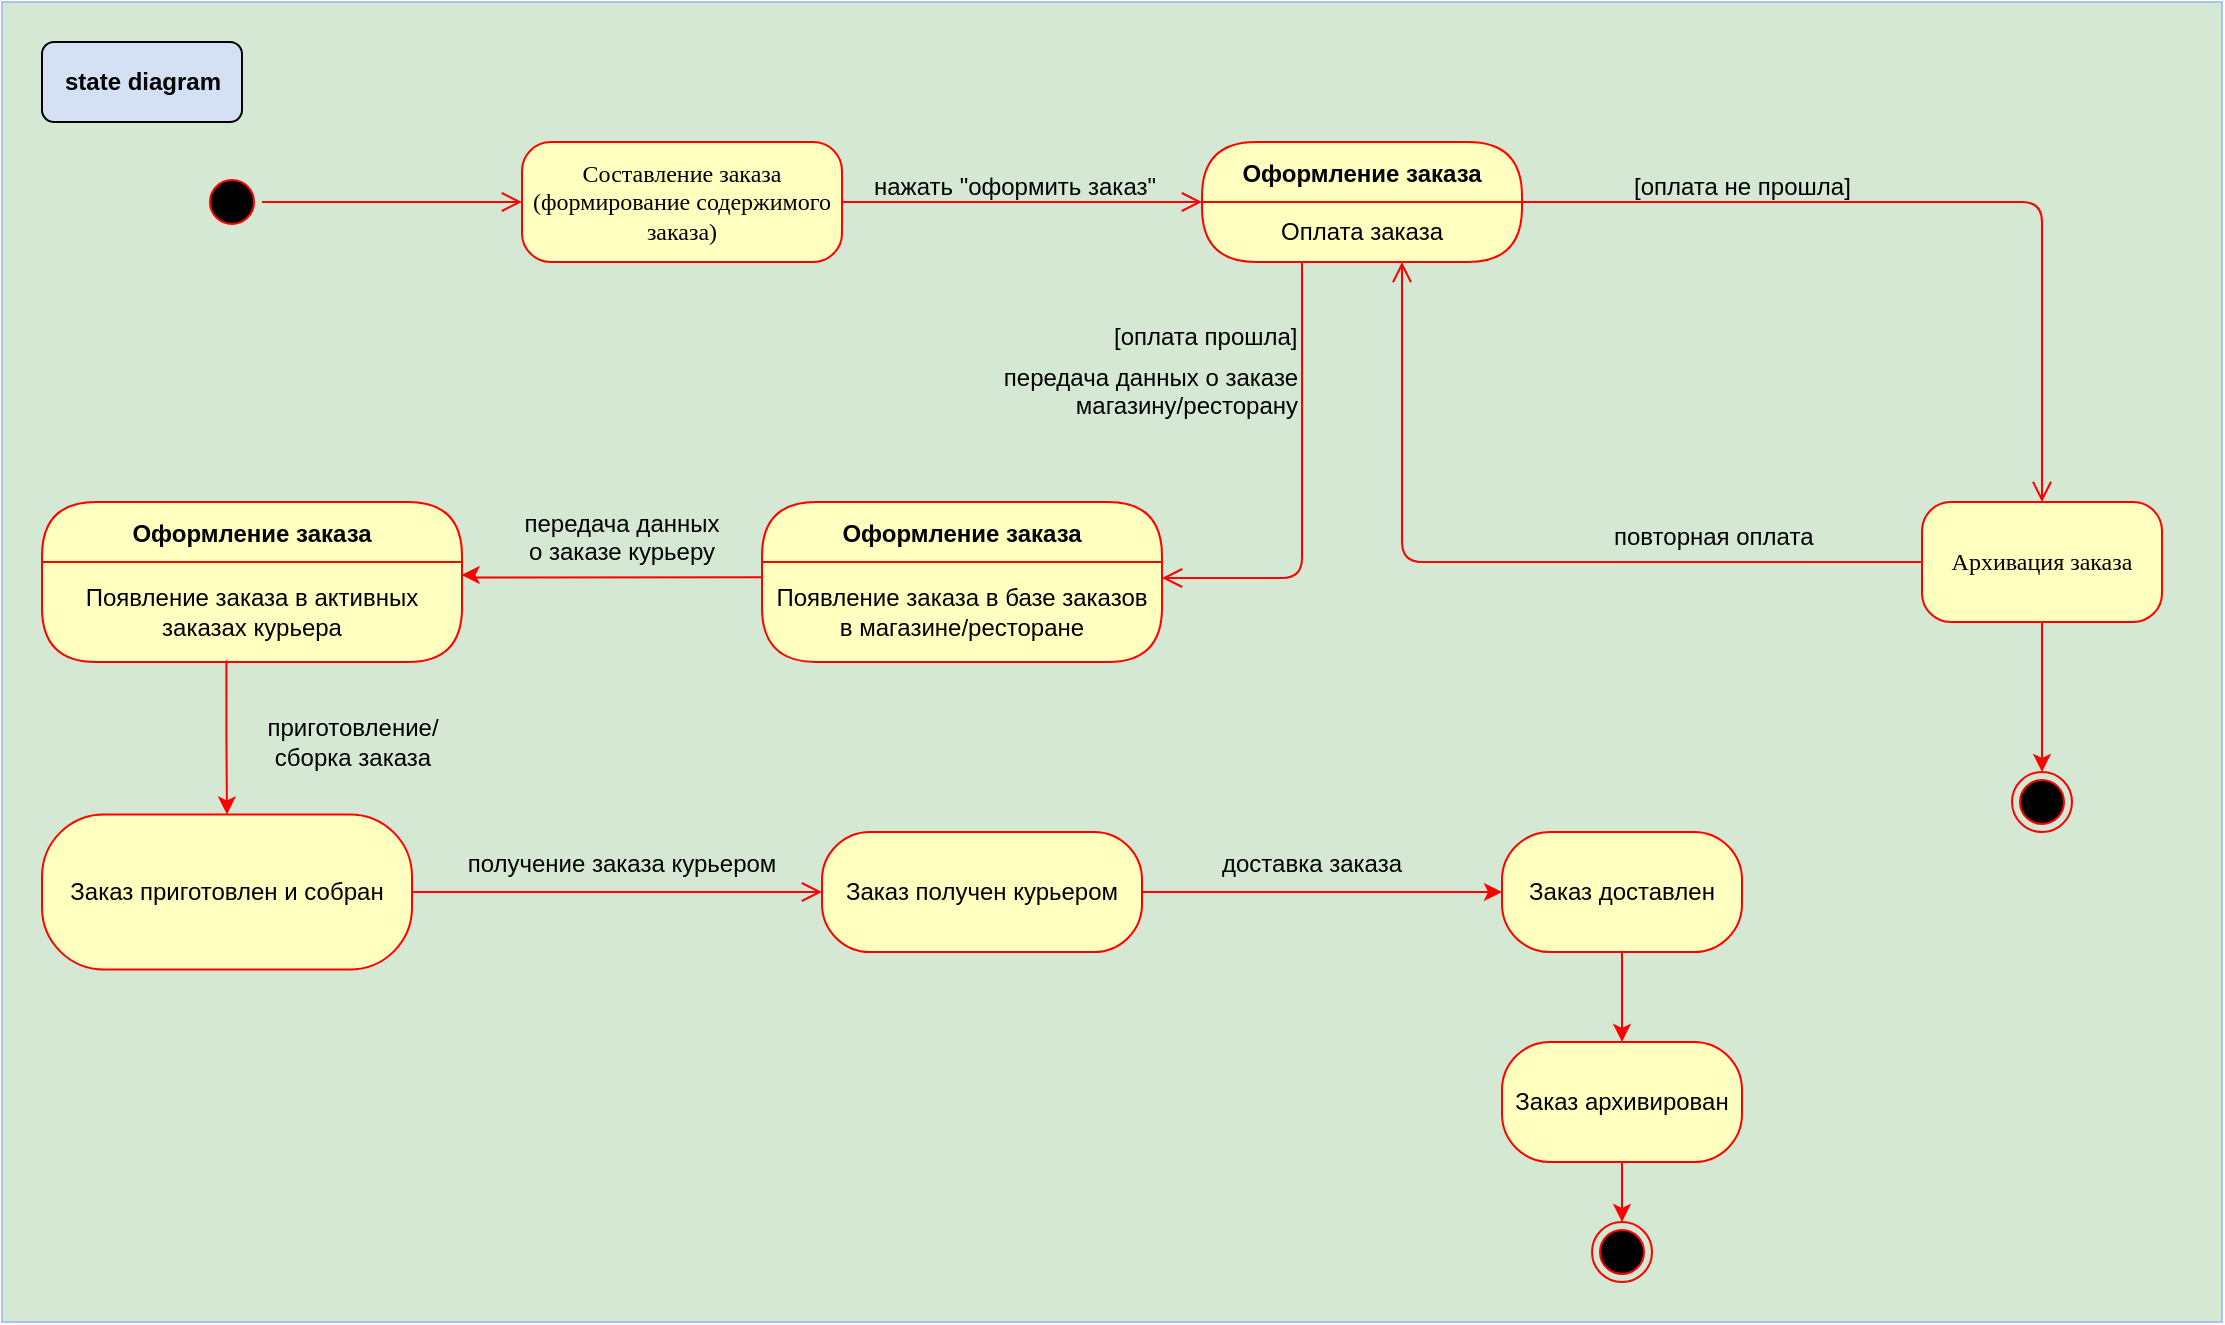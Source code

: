 <mxfile version="24.4.4" type="github">
  <diagram name="Page-1" id="58cdce13-f638-feb5-8d6f-7d28b1aa9fa0">
    <mxGraphModel dx="1670" dy="945" grid="1" gridSize="10" guides="1" tooltips="1" connect="1" arrows="1" fold="1" page="1" pageScale="1" pageWidth="1100" pageHeight="850" background="none" math="0" shadow="0">
      <root>
        <mxCell id="0" />
        <mxCell id="1" parent="0" />
        <mxCell id="j5qv9gXlauBq_Ie_a54V-53" value="" style="rounded=0;whiteSpace=wrap;html=1;strokeColor=#A9C4EB;fillColor=#D5E8D4;" vertex="1" parent="1">
          <mxGeometry y="60" width="1110" height="660" as="geometry" />
        </mxCell>
        <mxCell id="382b91b5511bd0f7-1" value="" style="ellipse;html=1;shape=startState;fillColor=#000000;strokeColor=#ff0000;rounded=1;shadow=0;comic=0;labelBackgroundColor=none;fontFamily=Verdana;fontSize=12;fontColor=#000000;align=center;direction=south;" parent="1" vertex="1">
          <mxGeometry x="100" y="145" width="30" height="30" as="geometry" />
        </mxCell>
        <mxCell id="382b91b5511bd0f7-6" value="Составление заказа&lt;div&gt;(формирование содержимого заказа)&lt;/div&gt;" style="rounded=1;whiteSpace=wrap;html=1;arcSize=24;fillColor=#ffffc0;strokeColor=#ff0000;shadow=0;comic=0;labelBackgroundColor=none;fontFamily=Verdana;fontSize=12;fontColor=#000000;align=center;" parent="1" vertex="1">
          <mxGeometry x="260" y="130" width="160" height="60" as="geometry" />
        </mxCell>
        <mxCell id="3cde6dad864a17aa-13" style="edgeStyle=elbowEdgeStyle;html=1;exitX=0;exitY=0.5;labelBackgroundColor=none;endArrow=open;endSize=8;strokeColor=#ff0000;fontFamily=Verdana;fontSize=12;align=left;exitDx=0;exitDy=0;" parent="1" source="382b91b5511bd0f7-9" edge="1">
          <mxGeometry relative="1" as="geometry">
            <mxPoint x="890" y="372.5" as="sourcePoint" />
            <mxPoint x="700" y="190" as="targetPoint" />
            <Array as="points">
              <mxPoint x="700" y="270" />
              <mxPoint x="730" y="317.5" />
            </Array>
          </mxGeometry>
        </mxCell>
        <mxCell id="j5qv9gXlauBq_Ie_a54V-8" style="edgeStyle=orthogonalEdgeStyle;rounded=0;orthogonalLoop=1;jettySize=auto;html=1;entryX=0.5;entryY=0;entryDx=0;entryDy=0;fillColor=#e51400;strokeColor=#FF0000;" edge="1" parent="1" source="382b91b5511bd0f7-9" target="j5qv9gXlauBq_Ie_a54V-6">
          <mxGeometry relative="1" as="geometry" />
        </mxCell>
        <mxCell id="382b91b5511bd0f7-9" value="Архивация заказа" style="rounded=1;whiteSpace=wrap;html=1;arcSize=24;fillColor=#ffffc0;strokeColor=#FF0000;shadow=0;comic=0;labelBackgroundColor=none;fontFamily=Verdana;fontSize=12;fontColor=#000000;align=center;" parent="1" vertex="1">
          <mxGeometry x="960" y="310" width="120" height="60" as="geometry" />
        </mxCell>
        <mxCell id="2a3bc250acf0617d-9" style="edgeStyle=orthogonalEdgeStyle;html=1;labelBackgroundColor=none;endArrow=open;endSize=8;strokeColor=#ff0000;fontFamily=Verdana;fontSize=12;align=left;" parent="1" source="382b91b5511bd0f7-1" target="382b91b5511bd0f7-6" edge="1">
          <mxGeometry relative="1" as="geometry" />
        </mxCell>
        <mxCell id="2a3bc250acf0617d-10" style="edgeStyle=orthogonalEdgeStyle;html=1;labelBackgroundColor=none;endArrow=open;endSize=8;strokeColor=#ff0000;fontFamily=Verdana;fontSize=12;align=left;exitX=1;exitY=0.5;exitDx=0;exitDy=0;entryX=0;entryY=0.5;entryDx=0;entryDy=0;" parent="1" source="382b91b5511bd0f7-6" target="j5qv9gXlauBq_Ie_a54V-13" edge="1">
          <mxGeometry relative="1" as="geometry">
            <Array as="points" />
            <mxPoint x="470" y="159.58" as="sourcePoint" />
            <mxPoint x="590" y="159.58" as="targetPoint" />
          </mxGeometry>
        </mxCell>
        <mxCell id="2a3bc250acf0617d-11" style="edgeStyle=orthogonalEdgeStyle;html=1;labelBackgroundColor=none;endArrow=open;endSize=8;strokeColor=#ff0000;fontFamily=Verdana;fontSize=12;align=left;" parent="1" target="j5qv9gXlauBq_Ie_a54V-20" edge="1">
          <mxGeometry relative="1" as="geometry">
            <mxPoint x="650" y="190" as="sourcePoint" />
            <Array as="points">
              <mxPoint x="650" y="348" />
            </Array>
            <mxPoint x="500" y="347" as="targetPoint" />
          </mxGeometry>
        </mxCell>
        <mxCell id="2a3bc250acf0617d-15" style="edgeStyle=orthogonalEdgeStyle;html=1;exitX=1;exitY=0;labelBackgroundColor=none;endArrow=open;endSize=8;strokeColor=#ff0000;fontFamily=Verdana;fontSize=12;align=left;exitDx=0;exitDy=0;" parent="1" source="j5qv9gXlauBq_Ie_a54V-14" edge="1">
          <mxGeometry relative="1" as="geometry">
            <mxPoint x="760" y="177.5" as="sourcePoint" />
            <mxPoint x="1020" y="310" as="targetPoint" />
            <Array as="points">
              <mxPoint x="1020" y="160" />
            </Array>
          </mxGeometry>
        </mxCell>
        <mxCell id="j5qv9gXlauBq_Ie_a54V-6" value="" style="ellipse;html=1;shape=endState;fillColor=#000000;strokeColor=#ff0000;" vertex="1" parent="1">
          <mxGeometry x="1005" y="445" width="30" height="30" as="geometry" />
        </mxCell>
        <mxCell id="j5qv9gXlauBq_Ie_a54V-10" value="[оплата не прошла]" style="text;strokeColor=none;fillColor=none;align=left;verticalAlign=middle;spacingTop=-1;spacingLeft=4;spacingRight=4;rotatable=0;labelPosition=right;points=[];portConstraint=eastwest;" vertex="1" parent="1">
          <mxGeometry x="810" y="145" height="14" as="geometry" />
        </mxCell>
        <mxCell id="j5qv9gXlauBq_Ie_a54V-11" value="повторная оплата" style="text;strokeColor=none;fillColor=none;align=left;verticalAlign=middle;spacingTop=-1;spacingLeft=4;spacingRight=4;rotatable=0;labelPosition=right;points=[];portConstraint=eastwest;" vertex="1" parent="1">
          <mxGeometry x="780" y="320" width="20" height="14" as="geometry" />
        </mxCell>
        <mxCell id="j5qv9gXlauBq_Ie_a54V-13" value="Оформление заказа" style="swimlane;fontStyle=1;align=center;verticalAlign=middle;childLayout=stackLayout;horizontal=1;startSize=30;horizontalStack=0;resizeParent=0;resizeLast=1;container=0;fontColor=#000000;collapsible=0;rounded=1;arcSize=30;strokeColor=#ff0000;fillColor=#ffffc0;swimlaneFillColor=#ffffc0;dropTarget=0;" vertex="1" parent="1">
          <mxGeometry x="600" y="130" width="160" height="60" as="geometry" />
        </mxCell>
        <mxCell id="j5qv9gXlauBq_Ie_a54V-14" value="Оплата заказа" style="text;html=1;strokeColor=none;fillColor=none;align=center;verticalAlign=middle;spacingLeft=4;spacingRight=4;whiteSpace=wrap;overflow=hidden;rotatable=0;fontColor=#000000;" vertex="1" parent="j5qv9gXlauBq_Ie_a54V-13">
          <mxGeometry y="30" width="160" height="30" as="geometry" />
        </mxCell>
        <mxCell id="j5qv9gXlauBq_Ie_a54V-19" value="Оформление заказа" style="swimlane;fontStyle=1;align=center;verticalAlign=middle;childLayout=stackLayout;horizontal=1;startSize=30;horizontalStack=0;resizeParent=0;resizeLast=1;container=0;fontColor=#000000;collapsible=0;rounded=1;arcSize=30;strokeColor=#ff0000;fillColor=#ffffc0;swimlaneFillColor=#ffffc0;dropTarget=0;" vertex="1" parent="1">
          <mxGeometry x="380" y="310" width="200" height="80" as="geometry" />
        </mxCell>
        <mxCell id="j5qv9gXlauBq_Ie_a54V-20" value="Появление заказа в базе заказов в магазине/ресторане" style="text;html=1;strokeColor=none;fillColor=none;align=center;verticalAlign=middle;spacingLeft=4;spacingRight=4;whiteSpace=wrap;overflow=hidden;rotatable=0;fontColor=#000000;" vertex="1" parent="j5qv9gXlauBq_Ie_a54V-19">
          <mxGeometry y="30" width="200" height="50" as="geometry" />
        </mxCell>
        <mxCell id="j5qv9gXlauBq_Ie_a54V-22" value="Оформление заказа" style="swimlane;fontStyle=1;align=center;verticalAlign=middle;childLayout=stackLayout;horizontal=1;startSize=30;horizontalStack=0;resizeParent=0;resizeLast=1;container=0;fontColor=#000000;collapsible=0;rounded=1;arcSize=30;strokeColor=#ff0000;fillColor=#ffffc0;swimlaneFillColor=#ffffc0;dropTarget=0;" vertex="1" parent="1">
          <mxGeometry x="20" y="310" width="210" height="80" as="geometry" />
        </mxCell>
        <mxCell id="j5qv9gXlauBq_Ie_a54V-23" value="Появление заказа в активных заказах курьера" style="text;html=1;strokeColor=none;fillColor=none;align=center;verticalAlign=middle;spacingLeft=4;spacingRight=4;whiteSpace=wrap;overflow=hidden;rotatable=0;fontColor=#000000;" vertex="1" parent="j5qv9gXlauBq_Ie_a54V-22">
          <mxGeometry y="30" width="210" height="50" as="geometry" />
        </mxCell>
        <mxCell id="j5qv9gXlauBq_Ie_a54V-25" style="edgeStyle=orthogonalEdgeStyle;rounded=0;orthogonalLoop=1;jettySize=auto;html=1;entryX=0.999;entryY=0.13;entryDx=0;entryDy=0;strokeColor=#FF0000;entryPerimeter=0;exitX=0;exitY=0.153;exitDx=0;exitDy=0;exitPerimeter=0;" edge="1" parent="1" source="j5qv9gXlauBq_Ie_a54V-20" target="j5qv9gXlauBq_Ie_a54V-23">
          <mxGeometry relative="1" as="geometry">
            <mxPoint x="385" y="347" as="sourcePoint" />
            <mxPoint x="235" y="350" as="targetPoint" />
            <Array as="points">
              <mxPoint x="235" y="348" />
              <mxPoint x="235" y="346" />
            </Array>
          </mxGeometry>
        </mxCell>
        <mxCell id="j5qv9gXlauBq_Ie_a54V-29" value="Заказ приготовлен и собран" style="rounded=1;whiteSpace=wrap;html=1;arcSize=40;fontColor=#000000;fillColor=#ffffc0;strokeColor=#ff0000;" vertex="1" parent="1">
          <mxGeometry x="20" y="466.25" width="185" height="77.5" as="geometry" />
        </mxCell>
        <mxCell id="j5qv9gXlauBq_Ie_a54V-30" value="" style="edgeStyle=orthogonalEdgeStyle;html=1;verticalAlign=bottom;endArrow=open;endSize=8;strokeColor=#ff0000;rounded=0;exitX=1;exitY=0.5;exitDx=0;exitDy=0;" edge="1" source="j5qv9gXlauBq_Ie_a54V-29" parent="1" target="j5qv9gXlauBq_Ie_a54V-31">
          <mxGeometry relative="1" as="geometry">
            <mxPoint x="170" y="590" as="targetPoint" />
            <Array as="points">
              <mxPoint x="275" y="505" />
            </Array>
          </mxGeometry>
        </mxCell>
        <mxCell id="j5qv9gXlauBq_Ie_a54V-33" value="" style="edgeStyle=orthogonalEdgeStyle;rounded=0;orthogonalLoop=1;jettySize=auto;html=1;strokeColor=#FF0000;" edge="1" parent="1" source="j5qv9gXlauBq_Ie_a54V-31" target="j5qv9gXlauBq_Ie_a54V-32">
          <mxGeometry relative="1" as="geometry" />
        </mxCell>
        <mxCell id="j5qv9gXlauBq_Ie_a54V-31" value="Заказ получен курьером" style="rounded=1;whiteSpace=wrap;html=1;arcSize=40;fontColor=#000000;fillColor=#ffffc0;strokeColor=#ff0000;" vertex="1" parent="1">
          <mxGeometry x="410" y="475" width="160" height="60" as="geometry" />
        </mxCell>
        <mxCell id="j5qv9gXlauBq_Ie_a54V-35" value="" style="edgeStyle=orthogonalEdgeStyle;rounded=0;orthogonalLoop=1;jettySize=auto;html=1;strokeColor=#FF0000;" edge="1" parent="1" source="j5qv9gXlauBq_Ie_a54V-32" target="j5qv9gXlauBq_Ie_a54V-34">
          <mxGeometry relative="1" as="geometry" />
        </mxCell>
        <mxCell id="j5qv9gXlauBq_Ie_a54V-32" value="Заказ доставлен" style="whiteSpace=wrap;html=1;fillColor=#ffffc0;strokeColor=#ff0000;fontColor=#000000;rounded=1;arcSize=40;" vertex="1" parent="1">
          <mxGeometry x="750" y="475" width="120" height="60" as="geometry" />
        </mxCell>
        <mxCell id="j5qv9gXlauBq_Ie_a54V-37" value="" style="edgeStyle=orthogonalEdgeStyle;rounded=0;orthogonalLoop=1;jettySize=auto;html=1;entryX=0.5;entryY=0;entryDx=0;entryDy=0;strokeColor=#FF0000;exitX=0.5;exitY=1;exitDx=0;exitDy=0;" edge="1" parent="1" source="j5qv9gXlauBq_Ie_a54V-34" target="j5qv9gXlauBq_Ie_a54V-38">
          <mxGeometry relative="1" as="geometry">
            <mxPoint x="760" y="761.362" as="sourcePoint" />
            <mxPoint x="760" y="680" as="targetPoint" />
            <Array as="points">
              <mxPoint x="810" y="650" />
              <mxPoint x="810" y="650" />
            </Array>
          </mxGeometry>
        </mxCell>
        <mxCell id="j5qv9gXlauBq_Ie_a54V-34" value="Заказ архивирован" style="whiteSpace=wrap;html=1;fillColor=#ffffc0;strokeColor=#ff0000;fontColor=#000000;rounded=1;arcSize=40;" vertex="1" parent="1">
          <mxGeometry x="750" y="580" width="120" height="60" as="geometry" />
        </mxCell>
        <mxCell id="j5qv9gXlauBq_Ie_a54V-38" value="" style="ellipse;html=1;shape=endState;fillColor=#000000;strokeColor=#ff0000;" vertex="1" parent="1">
          <mxGeometry x="795" y="670" width="30" height="30" as="geometry" />
        </mxCell>
        <mxCell id="j5qv9gXlauBq_Ie_a54V-40" style="edgeStyle=orthogonalEdgeStyle;rounded=0;orthogonalLoop=1;jettySize=auto;html=1;strokeColor=#FF0000;exitX=0.439;exitY=0.986;exitDx=0;exitDy=0;exitPerimeter=0;" edge="1" parent="1" source="j5qv9gXlauBq_Ie_a54V-23" target="j5qv9gXlauBq_Ie_a54V-29">
          <mxGeometry relative="1" as="geometry" />
        </mxCell>
        <mxCell id="j5qv9gXlauBq_Ie_a54V-41" value="нажать &quot;оформить заказ&quot;" style="text;strokeColor=none;fillColor=none;align=left;verticalAlign=middle;spacingTop=-1;spacingLeft=4;spacingRight=4;rotatable=0;labelPosition=right;points=[];portConstraint=eastwest;" vertex="1" parent="1">
          <mxGeometry x="410" y="145" width="20" height="14" as="geometry" />
        </mxCell>
        <mxCell id="j5qv9gXlauBq_Ie_a54V-43" value="[оплата прошла]" style="text;strokeColor=none;fillColor=none;align=left;verticalAlign=middle;spacingTop=-1;spacingLeft=4;spacingRight=4;rotatable=0;labelPosition=right;points=[];portConstraint=eastwest;" vertex="1" parent="1">
          <mxGeometry x="530" y="220" width="20" height="14" as="geometry" />
        </mxCell>
        <mxCell id="j5qv9gXlauBq_Ie_a54V-45" value="передача данных&#xa;о заказе курьеру" style="text;align=center;verticalAlign=middle;resizable=0;points=[];autosize=1;strokeColor=none;fillColor=none;" vertex="1" parent="1">
          <mxGeometry x="250" y="307" width="120" height="40" as="geometry" />
        </mxCell>
        <mxCell id="j5qv9gXlauBq_Ie_a54V-48" value="&lt;span style=&quot;text-wrap: wrap;&quot;&gt;приготовление/сборка заказа&lt;/span&gt;" style="text;html=1;align=center;verticalAlign=middle;resizable=0;points=[];autosize=1;strokeColor=none;fillColor=none;" vertex="1" parent="1">
          <mxGeometry x="80" y="415" width="190" height="30" as="geometry" />
        </mxCell>
        <mxCell id="j5qv9gXlauBq_Ie_a54V-49" value="получение заказа курьером" style="text;align=center;verticalAlign=middle;resizable=0;points=[];autosize=1;strokeColor=none;fillColor=none;" vertex="1" parent="1">
          <mxGeometry x="220" y="475" width="180" height="30" as="geometry" />
        </mxCell>
        <mxCell id="j5qv9gXlauBq_Ie_a54V-51" value="доставка заказа" style="text;align=center;verticalAlign=middle;resizable=0;points=[];autosize=1;strokeColor=none;fillColor=none;" vertex="1" parent="1">
          <mxGeometry x="600" y="475" width="110" height="30" as="geometry" />
        </mxCell>
        <mxCell id="j5qv9gXlauBq_Ie_a54V-54" value="передача данных о заказе&#xa;магазину/ресторану" style="text;align=right;verticalAlign=middle;resizable=0;points=[];autosize=1;strokeColor=none;fillColor=none;" vertex="1" parent="1">
          <mxGeometry x="480" y="234" width="170" height="40" as="geometry" />
        </mxCell>
        <mxCell id="j5qv9gXlauBq_Ie_a54V-55" value="&amp;nbsp;&lt;div&gt;&amp;nbsp; &amp;nbsp;state diagram&amp;nbsp; &amp;nbsp;&lt;/div&gt;&lt;div&gt;&amp;nbsp;&lt;/div&gt;" style="text;align=center;fontStyle=1;verticalAlign=middle;spacingLeft=3;spacingRight=3;strokeColor=default;rotatable=0;points=[[0,0.5],[1,0.5]];portConstraint=eastwest;html=1;labelBorderColor=none;labelBackgroundColor=none;fillColor=#D4E1F5;rounded=1;" vertex="1" parent="1">
          <mxGeometry x="20" y="80" width="100" height="40" as="geometry" />
        </mxCell>
      </root>
    </mxGraphModel>
  </diagram>
</mxfile>
